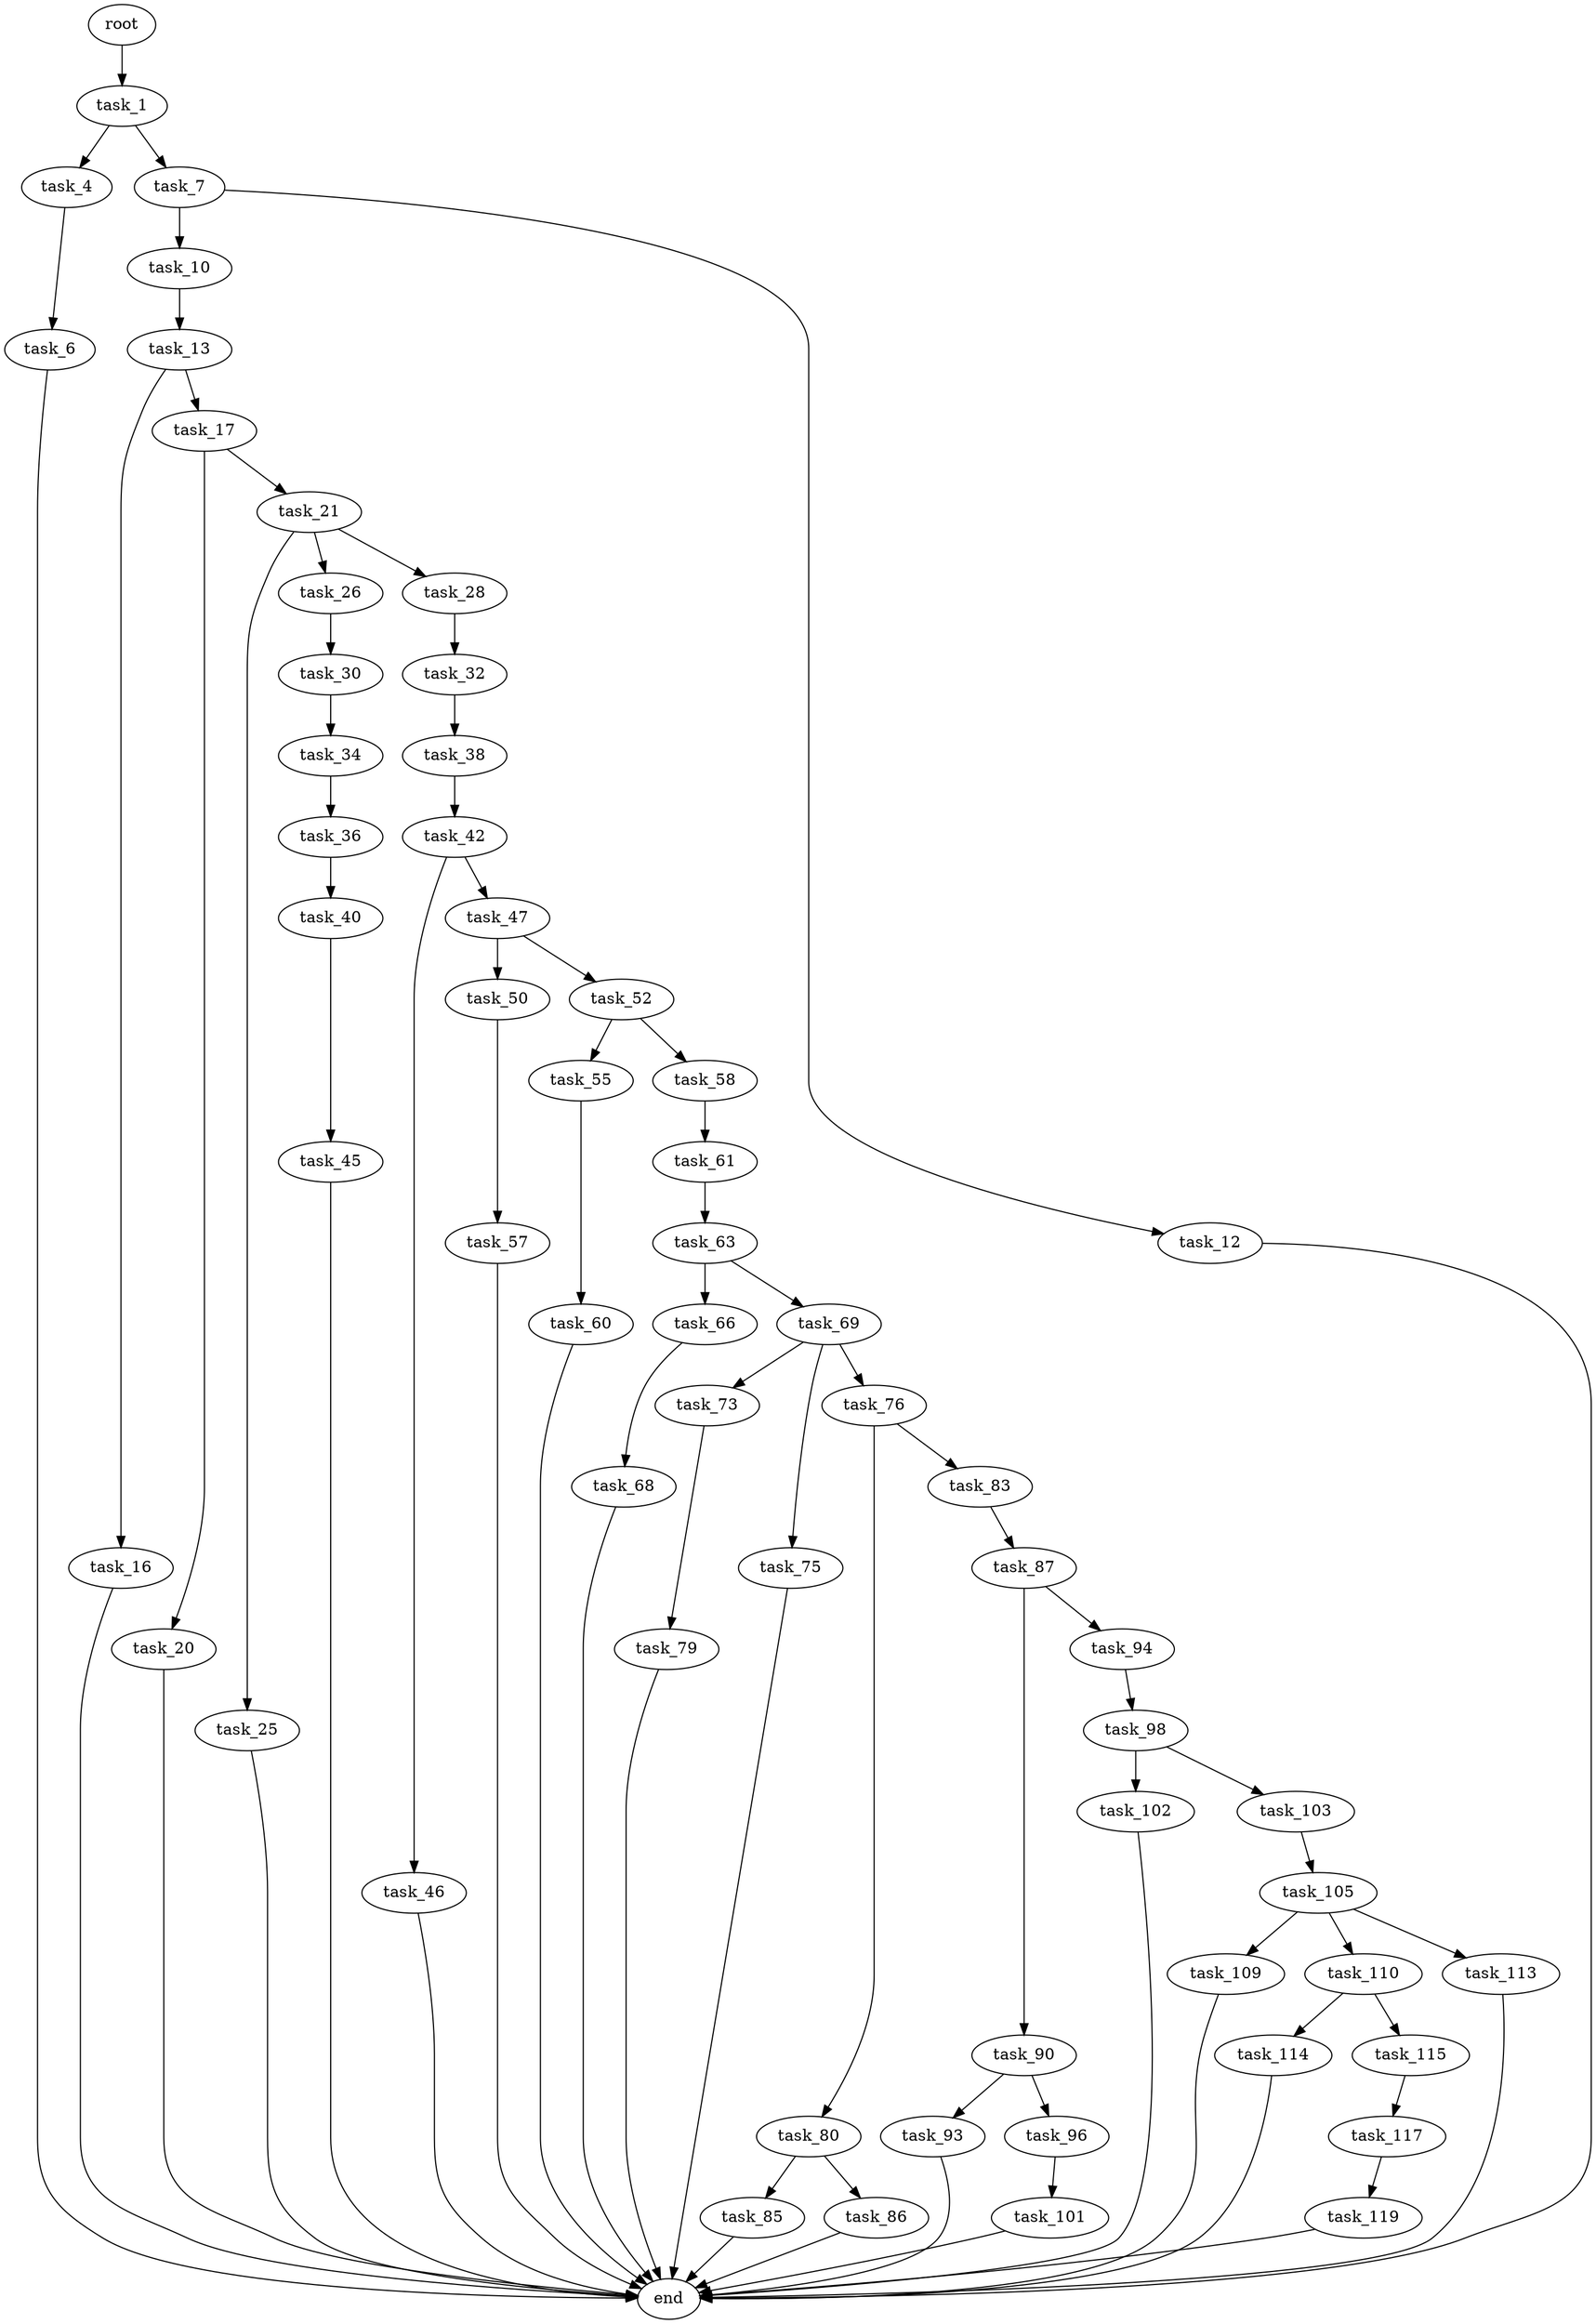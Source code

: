 digraph G {
  root [size="0.000000"];
  task_1 [size="68719476736.000000"];
  task_4 [size="782757789696.000000"];
  task_6 [size="1151247009188.000000"];
  task_7 [size="19572121381.000000"];
  task_10 [size="28991029248.000000"];
  task_12 [size="79022980422.000000"];
  task_13 [size="33532402590.000000"];
  task_16 [size="99958535449.000000"];
  task_17 [size="8952407514.000000"];
  task_20 [size="869949560427.000000"];
  task_21 [size="7153970141.000000"];
  task_25 [size="7671395366.000000"];
  task_26 [size="549755813888.000000"];
  task_28 [size="247869586315.000000"];
  task_30 [size="355829770123.000000"];
  task_32 [size="718919972193.000000"];
  task_34 [size="1363556873.000000"];
  task_36 [size="7873441131.000000"];
  task_38 [size="575470314080.000000"];
  task_40 [size="944751119045.000000"];
  task_42 [size="368293445632.000000"];
  task_45 [size="229125490797.000000"];
  task_46 [size="35858043172.000000"];
  task_47 [size="412494017484.000000"];
  task_50 [size="1134242783980.000000"];
  task_52 [size="549755813888.000000"];
  task_55 [size="108046707482.000000"];
  task_57 [size="41369069728.000000"];
  task_58 [size="8589934592.000000"];
  task_60 [size="20610497857.000000"];
  task_61 [size="883376767450.000000"];
  task_63 [size="782757789696.000000"];
  task_66 [size="7382959347.000000"];
  task_68 [size="4438139133.000000"];
  task_69 [size="31151814149.000000"];
  task_73 [size="68719476736.000000"];
  task_75 [size="895691712828.000000"];
  task_76 [size="28991029248.000000"];
  task_79 [size="8288975308.000000"];
  task_80 [size="231928233984.000000"];
  task_83 [size="989756661363.000000"];
  task_85 [size="368293445632.000000"];
  task_86 [size="770954939637.000000"];
  task_87 [size="3080339027.000000"];
  task_90 [size="28991029248.000000"];
  task_93 [size="313704247297.000000"];
  task_94 [size="933280612669.000000"];
  task_96 [size="18320430214.000000"];
  task_98 [size="8245222048.000000"];
  task_101 [size="231928233984.000000"];
  task_102 [size="110107078257.000000"];
  task_103 [size="29739246355.000000"];
  task_105 [size="174440014663.000000"];
  task_109 [size="9226721913.000000"];
  task_110 [size="12242252121.000000"];
  task_113 [size="549755813888.000000"];
  task_114 [size="64421623622.000000"];
  task_115 [size="8589934592.000000"];
  task_117 [size="3457120012.000000"];
  task_119 [size="1794597760.000000"];
  end [size="0.000000"];

  root -> task_1 [size="1.000000"];
  task_1 -> task_4 [size="134217728.000000"];
  task_1 -> task_7 [size="134217728.000000"];
  task_4 -> task_6 [size="679477248.000000"];
  task_6 -> end [size="1.000000"];
  task_7 -> task_10 [size="838860800.000000"];
  task_7 -> task_12 [size="838860800.000000"];
  task_10 -> task_13 [size="75497472.000000"];
  task_12 -> end [size="1.000000"];
  task_13 -> task_16 [size="536870912.000000"];
  task_13 -> task_17 [size="536870912.000000"];
  task_16 -> end [size="1.000000"];
  task_17 -> task_20 [size="33554432.000000"];
  task_17 -> task_21 [size="33554432.000000"];
  task_20 -> end [size="1.000000"];
  task_21 -> task_25 [size="301989888.000000"];
  task_21 -> task_26 [size="301989888.000000"];
  task_21 -> task_28 [size="301989888.000000"];
  task_25 -> end [size="1.000000"];
  task_26 -> task_30 [size="536870912.000000"];
  task_28 -> task_32 [size="301989888.000000"];
  task_30 -> task_34 [size="679477248.000000"];
  task_32 -> task_38 [size="838860800.000000"];
  task_34 -> task_36 [size="33554432.000000"];
  task_36 -> task_40 [size="301989888.000000"];
  task_38 -> task_42 [size="838860800.000000"];
  task_40 -> task_45 [size="679477248.000000"];
  task_42 -> task_46 [size="411041792.000000"];
  task_42 -> task_47 [size="411041792.000000"];
  task_45 -> end [size="1.000000"];
  task_46 -> end [size="1.000000"];
  task_47 -> task_50 [size="301989888.000000"];
  task_47 -> task_52 [size="301989888.000000"];
  task_50 -> task_57 [size="838860800.000000"];
  task_52 -> task_55 [size="536870912.000000"];
  task_52 -> task_58 [size="536870912.000000"];
  task_55 -> task_60 [size="75497472.000000"];
  task_57 -> end [size="1.000000"];
  task_58 -> task_61 [size="33554432.000000"];
  task_60 -> end [size="1.000000"];
  task_61 -> task_63 [size="536870912.000000"];
  task_63 -> task_66 [size="679477248.000000"];
  task_63 -> task_69 [size="679477248.000000"];
  task_66 -> task_68 [size="134217728.000000"];
  task_68 -> end [size="1.000000"];
  task_69 -> task_73 [size="679477248.000000"];
  task_69 -> task_75 [size="679477248.000000"];
  task_69 -> task_76 [size="679477248.000000"];
  task_73 -> task_79 [size="134217728.000000"];
  task_75 -> end [size="1.000000"];
  task_76 -> task_80 [size="75497472.000000"];
  task_76 -> task_83 [size="75497472.000000"];
  task_79 -> end [size="1.000000"];
  task_80 -> task_85 [size="301989888.000000"];
  task_80 -> task_86 [size="301989888.000000"];
  task_83 -> task_87 [size="679477248.000000"];
  task_85 -> end [size="1.000000"];
  task_86 -> end [size="1.000000"];
  task_87 -> task_90 [size="134217728.000000"];
  task_87 -> task_94 [size="134217728.000000"];
  task_90 -> task_93 [size="75497472.000000"];
  task_90 -> task_96 [size="75497472.000000"];
  task_93 -> end [size="1.000000"];
  task_94 -> task_98 [size="838860800.000000"];
  task_96 -> task_101 [size="411041792.000000"];
  task_98 -> task_102 [size="838860800.000000"];
  task_98 -> task_103 [size="838860800.000000"];
  task_101 -> end [size="1.000000"];
  task_102 -> end [size="1.000000"];
  task_103 -> task_105 [size="33554432.000000"];
  task_105 -> task_109 [size="679477248.000000"];
  task_105 -> task_110 [size="679477248.000000"];
  task_105 -> task_113 [size="679477248.000000"];
  task_109 -> end [size="1.000000"];
  task_110 -> task_114 [size="301989888.000000"];
  task_110 -> task_115 [size="301989888.000000"];
  task_113 -> end [size="1.000000"];
  task_114 -> end [size="1.000000"];
  task_115 -> task_117 [size="33554432.000000"];
  task_117 -> task_119 [size="209715200.000000"];
  task_119 -> end [size="1.000000"];
}

